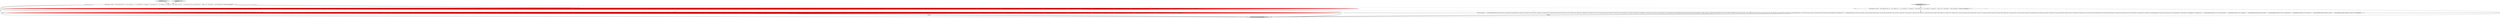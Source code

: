 digraph {
6 [style = filled, label = "final String sql = \"select *\" + \"from \"sales_fact_1997\" as s\" + \"join \"customer\" as c\" + \" on s.\"customer_id\" = c.\"customer_id\"\" + \"join \"product\" as p\" + \" on s.\"product_id\" = p.\"product_id\"\" + \"where c.\"city\" = 'San Francisco'\" + \"and p.\"brand_name\" = 'Washington'\"@@@3@@@['0', '0', '1']", fillcolor = white, shape = ellipse image = "AAA0AAABBB3BBB"];
2 [style = filled, label = "testBushy['1', '0', '0']", fillcolor = lightgray, shape = diamond image = "AAA0AAABBB1BBB"];
1 [style = filled, label = "checkBushy(sql,expected)@@@5@@@['1', '1', '1']", fillcolor = lightgray, shape = ellipse image = "AAA0AAABBB1BBB"];
4 [style = filled, label = "final String expected = \"\" + \"EnumerableProject(product_id=($0(, time_id=($1(, customer_id=($2(, promotion_id=($3(, store_id=($4(, store_sales=($5(, store_cost=($6(, unit_sales=($7(, customer_id0=($8(, account_num=($9(, lname=($10(, fname=($11(, mi=($12(, address1=($13(, address2=($14(, address3=($15(, address4=($16(, city=($17(, state_province=($18(, postal_code=($19(, country=($20(, customer_region_id=($21(, phone1=($22(, phone2=($23(, birthdate=($24(, marital_status=($25(, yearly_income=($26(, gender=($27(, total_children=($28(, num_children_at_home=($29(, education=($30(, date_accnt_opened=($31(, member_card=($32(, occupation=($33(, houseowner=($34(, num_cars_owned=($35(, fullname=($36(, product_class_id=($37(, product_id0=($38(, brand_name=($39(, product_name=($40(, SKU=($41(, SRP=($42(, gross_weight=($43(, net_weight=($44(, recyclable_package=($45(, low_fat=($46(, units_per_case=($47(, cases_per_pallet=($48(, shelf_width=($49(, shelf_height=($50(, shelf_depth=($51(, product_class_id0=($52(, product_subcategory=($53(, product_category=($54(, product_department=($55(, product_family=($56()\" + \" EnumerableProject(product_id0=($49(, time_id=($50(, customer_id0=($51(, promotion_id=($52(, store_id=($53(, store_sales=($54(, store_cost=($55(, unit_sales=($56(, customer_id=($0(, account_num=($1(, lname=($2(, fname=($3(, mi=($4(, address1=($5(, address2=($6(, address3=($7(, address4=($8(, city=($9(, state_province=($10(, postal_code=($11(, country=($12(, customer_region_id=($13(, phone1=($14(, phone2=($15(, birthdate=($16(, marital_status=($17(, yearly_income=($18(, gender=($19(, total_children=($20(, num_children_at_home=($21(, education=($22(, date_accnt_opened=($23(, member_card=($24(, occupation=($25(, houseowner=($26(, num_cars_owned=($27(, fullname=($28(, product_class_id0=($34(, product_id=($35(, brand_name=($36(, product_name=($37(, SKU=($38(, SRP=($39(, gross_weight=($40(, net_weight=($41(, recyclable_package=($42(, low_fat=($43(, units_per_case=($44(, cases_per_pallet=($45(, shelf_width=($46(, shelf_height=($47(, shelf_depth=($48(, product_class_id=($29(, product_subcategory=($30(, product_category=($31(, product_department=($32(, product_family=($33()\" + \" EnumerableHashJoin(condition=(=($0, $51)(, joinType=(inner()\" + \" EnumerableFilter(condition=(=($9, 'San Francisco')()\" + \" EnumerableTableScan(table=((foodmart2, customer(()\" + \" EnumerableHashJoin(condition=(=($6, $20)(, joinType=(inner()\" + \" EnumerableHashJoin(condition=(=($0, $5)(, joinType=(inner()\" + \" EnumerableTableScan(table=((foodmart2, product_class(()\" + \" EnumerableFilter(condition=(=($2, 'Washington')()\" + \" EnumerableTableScan(table=((foodmart2, product(()\" + \" EnumerableTableScan(table=((foodmart2, sales_fact_1997(()\"@@@4@@@['0', '1', '0']", fillcolor = red, shape = ellipse image = "AAA1AAABBB2BBB"];
3 [style = filled, label = "final String sql = \"select *\" + \"from \"sales_fact_1997\" as s\" + \"join \"customer\" as c\" + \" on s.\"customer_id\" = c.\"customer_id\"\" + \"join \"product\" as p\" + \" on s.\"product_id\" = p.\"product_id\"\" + \"join \"product_class\" as pc\" + \" on p.\"product_class_id\" = pc.\"product_class_id\"\" + \"where c.\"city\" = 'San Francisco'\" + \"and p.\"brand_name\" = 'Washington'\"@@@3@@@['1', '1', '0']", fillcolor = white, shape = ellipse image = "AAA0AAABBB1BBB"];
5 [style = filled, label = "testBushy['0', '1', '0']", fillcolor = lightgray, shape = diamond image = "AAA0AAABBB2BBB"];
0 [style = filled, label = "final String expected = \"\" + \"EnumerableProject(product_id=($0(, time_id=($1(, customer_id=($2(, promotion_id=($3(, store_id=($4(, store_sales=($5(, store_cost=($6(, unit_sales=($7(, customer_id0=($8(, account_num=($9(, lname=($10(, fname=($11(, mi=($12(, address1=($13(, address2=($14(, address3=($15(, address4=($16(, city=($17(, state_province=($18(, postal_code=($19(, country=($20(, customer_region_id=($21(, phone1=($22(, phone2=($23(, birthdate=($24(, marital_status=($25(, yearly_income=($26(, gender=($27(, total_children=($28(, num_children_at_home=($29(, education=($30(, date_accnt_opened=($31(, member_card=($32(, occupation=($33(, houseowner=($34(, num_cars_owned=($35(, fullname=($36(, product_class_id=($37(, product_id0=($38(, brand_name=($39(, product_name=($40(, SKU=($41(, SRP=($42(, gross_weight=($43(, net_weight=($44(, recyclable_package=($45(, low_fat=($46(, units_per_case=($47(, cases_per_pallet=($48(, shelf_width=($49(, shelf_height=($50(, shelf_depth=($51(, product_class_id0=($52(, product_subcategory=($53(, product_category=($54(, product_department=($55(, product_family=($56()\" + \" EnumerableProject(product_id0=($49(, time_id=($50(, customer_id0=($51(, promotion_id=($52(, store_id=($53(, store_sales=($54(, store_cost=($55(, unit_sales=($56(, customer_id=($0(, account_num=($1(, lname=($2(, fname=($3(, mi=($4(, address1=($5(, address2=($6(, address3=($7(, address4=($8(, city=($9(, state_province=($10(, postal_code=($11(, country=($12(, customer_region_id=($13(, phone1=($14(, phone2=($15(, birthdate=($16(, marital_status=($17(, yearly_income=($18(, gender=($19(, total_children=($20(, num_children_at_home=($21(, education=($22(, date_accnt_opened=($23(, member_card=($24(, occupation=($25(, houseowner=($26(, num_cars_owned=($27(, fullname=($28(, product_class_id0=($34(, product_id=($35(, brand_name=($36(, product_name=($37(, SKU=($38(, SRP=($39(, gross_weight=($40(, net_weight=($41(, recyclable_package=($42(, low_fat=($43(, units_per_case=($44(, cases_per_pallet=($45(, shelf_width=($46(, shelf_height=($47(, shelf_depth=($48(, product_class_id=($29(, product_subcategory=($30(, product_category=($31(, product_department=($32(, product_family=($33()\" + \" EnumerableHashJoin(condition=(=($0, $51)(, joinType=(inner()\" + \" EnumerableFilter(condition=(=($9, 'San Francisco')()\" + \" EnumerableTableScan(table=((foodmart2, customer(()\" + \" EnumerableHashJoin(condition=(=($6, $20)(, joinType=(inner()\" + \" EnumerableMergeJoin(condition=(=($0, $5)(, joinType=(inner()\" + \" EnumerableTableScan(table=((foodmart2, product_class(()\" + \" EnumerableSort(sort0=($0(, dir0=(ASC()\" + \" EnumerableFilter(condition=(=($2, 'Washington')()\" + \" EnumerableTableScan(table=((foodmart2, product(()\" + \" EnumerableTableScan(table=((foodmart2, sales_fact_1997(()\"@@@4@@@['1', '0', '0']", fillcolor = red, shape = ellipse image = "AAA1AAABBB1BBB"];
7 [style = filled, label = "testAlmostBushy['0', '0', '1']", fillcolor = lightgray, shape = diamond image = "AAA0AAABBB3BBB"];
8 [style = filled, label = "final String expected = \"\" + \"EnumerableProject(product_id=($0(, time_id=($1(, customer_id=($2(, promotion_id=($3(, store_id=($4(, store_sales=($5(, store_cost=($6(, unit_sales=($7(, customer_id0=($8(, account_num=($9(, lname=($10(, fname=($11(, mi=($12(, address1=($13(, address2=($14(, address3=($15(, address4=($16(, city=($17(, state_province=($18(, postal_code=($19(, country=($20(, customer_region_id=($21(, phone1=($22(, phone2=($23(, birthdate=($24(, marital_status=($25(, yearly_income=($26(, gender=($27(, total_children=($28(, num_children_at_home=($29(, education=($30(, date_accnt_opened=($31(, member_card=($32(, occupation=($33(, houseowner=($34(, num_cars_owned=($35(, fullname=($36(, product_class_id=($37(, product_id0=($38(, brand_name=($39(, product_name=($40(, SKU=($41(, SRP=($42(, gross_weight=($43(, net_weight=($44(, recyclable_package=($45(, low_fat=($46(, units_per_case=($47(, cases_per_pallet=($48(, shelf_width=($49(, shelf_height=($50(, shelf_depth=($51()\" + \" EnumerableProject(product_id0=($44(, time_id=($45(, customer_id0=($46(, promotion_id=($47(, store_id=($48(, store_sales=($49(, store_cost=($50(, unit_sales=($51(, customer_id=($15(, account_num=($16(, lname=($17(, fname=($18(, mi=($19(, address1=($20(, address2=($21(, address3=($22(, address4=($23(, city=($24(, state_province=($25(, postal_code=($26(, country=($27(, customer_region_id=($28(, phone1=($29(, phone2=($30(, birthdate=($31(, marital_status=($32(, yearly_income=($33(, gender=($34(, total_children=($35(, num_children_at_home=($36(, education=($37(, date_accnt_opened=($38(, member_card=($39(, occupation=($40(, houseowner=($41(, num_cars_owned=($42(, fullname=($43(, product_class_id=($0(, product_id=($1(, brand_name=($2(, product_name=($3(, SKU=($4(, SRP=($5(, gross_weight=($6(, net_weight=($7(, recyclable_package=($8(, low_fat=($9(, units_per_case=($10(, cases_per_pallet=($11(, shelf_width=($12(, shelf_height=($13(, shelf_depth=($14()\" + \" EnumerableHashJoin(condition=(=($1, $44)(, joinType=(inner()\" + \" EnumerableFilter(condition=(=($2, 'Washington')()\" + \" EnumerableTableScan(table=((foodmart2, product(()\" + \" EnumerableHashJoin(condition=(=($0, $31)(, joinType=(inner()\" + \" EnumerableFilter(condition=(=($9, 'San Francisco')()\" + \" EnumerableTableScan(table=((foodmart2, customer(()\" + \" EnumerableTableScan(table=((foodmart2, sales_fact_1997(()\"@@@4@@@['0', '0', '1']", fillcolor = white, shape = ellipse image = "AAA0AAABBB3BBB"];
0->1 [style = solid, label="expected"];
5->3 [style = bold, label=""];
6->8 [style = bold, label=""];
8->1 [style = bold, label=""];
8->1 [style = solid, label="expected"];
0->8 [style = dashed, label="0"];
4->1 [style = bold, label=""];
0->4 [style = dashed, label="0"];
7->6 [style = bold, label=""];
3->1 [style = solid, label="sql"];
4->1 [style = solid, label="expected"];
3->6 [style = dashed, label="0"];
3->4 [style = bold, label=""];
0->1 [style = bold, label=""];
3->0 [style = bold, label=""];
2->3 [style = bold, label=""];
6->1 [style = solid, label="sql"];
}
